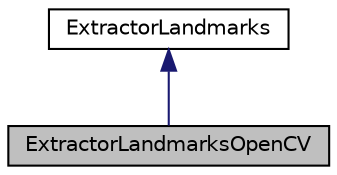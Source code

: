 digraph "ExtractorLandmarksOpenCV"
{
 // LATEX_PDF_SIZE
  edge [fontname="Helvetica",fontsize="10",labelfontname="Helvetica",labelfontsize="10"];
  node [fontname="Helvetica",fontsize="10",shape=record];
  Node1 [label="ExtractorLandmarksOpenCV",height=0.2,width=0.4,color="black", fillcolor="grey75", style="filled", fontcolor="black",tooltip="Clase concreta derivada de ExtractorLandmarks para extraer landmarks utilizando openCV."];
  Node2 -> Node1 [dir="back",color="midnightblue",fontsize="10",style="solid",fontname="Helvetica"];
  Node2 [label="ExtractorLandmarks",height=0.2,width=0.4,color="black", fillcolor="white", style="filled",URL="$class_extractor_landmarks.html",tooltip="Clase abstracta para extraer landmarks de un Mat."];
}
